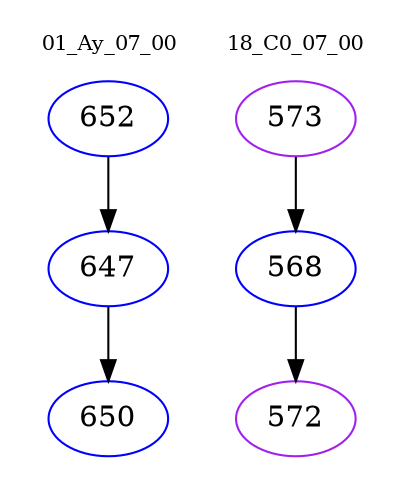 digraph{
subgraph cluster_0 {
color = white
label = "01_Ay_07_00";
fontsize=10;
T0_652 [label="652", color="blue"]
T0_652 -> T0_647 [color="black"]
T0_647 [label="647", color="blue"]
T0_647 -> T0_650 [color="black"]
T0_650 [label="650", color="blue"]
}
subgraph cluster_1 {
color = white
label = "18_C0_07_00";
fontsize=10;
T1_573 [label="573", color="purple"]
T1_573 -> T1_568 [color="black"]
T1_568 [label="568", color="blue"]
T1_568 -> T1_572 [color="black"]
T1_572 [label="572", color="purple"]
}
}
